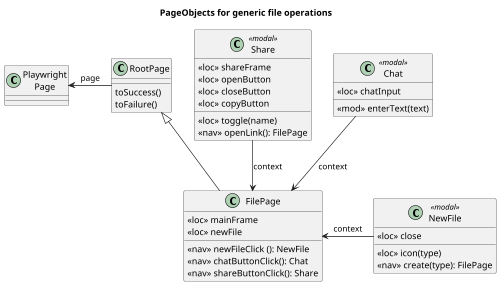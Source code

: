 @startuml
'https://plantuml.com/class-diagram
scale 500 width

title PageObjects for generic file operations

class FilePage {
    <<loc>> mainFrame
    <<loc>> newFile
    <<nav>> newFileClick (): NewFile
    <<nav>> chatButtonClick(): Chat
    <<nav>> shareButtonClick(): Share
}

FilePage <- NewFile: context

class NewFile <<modal>> {
    <<loc>> close
    <<loc>> icon(type)
    <<nav>> create(type): FilePage
}

Share --> FilePage: context

class Share <<modal>> {
    <<loc>> shareFrame
    <<loc>> openButton
    <<loc>> closeButton
    <<loc>> copyButton
    <<loc>> toggle(name)
    <<nav>> openLink(): FilePage
}

Chat --> FilePage: context

class Chat <<modal>> {
    <<loc>> chatInput
    <<mod>> enterText(text)
}

RootPage <|-- FilePage
class "Playwright\nPage" as PWPage
PWPage <- RootPage: page

class RootPage {
    toSuccess()
    toFailure()
}


@enduml